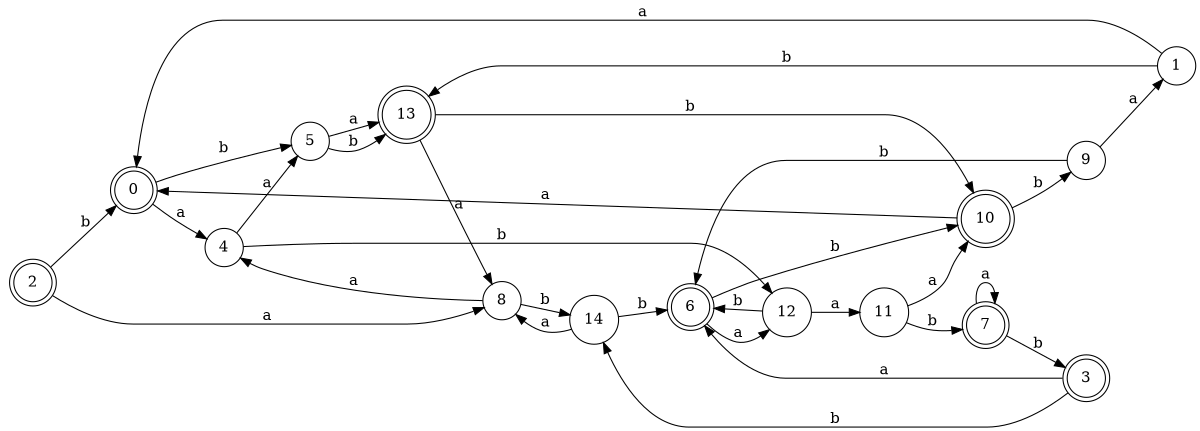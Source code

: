 digraph n12_5 {
__start0 [label="" shape="none"];

rankdir=LR;
size="8,5";

s0 [style="rounded,filled", color="black", fillcolor="white" shape="doublecircle", label="0"];
s1 [style="filled", color="black", fillcolor="white" shape="circle", label="1"];
s2 [style="rounded,filled", color="black", fillcolor="white" shape="doublecircle", label="2"];
s3 [style="rounded,filled", color="black", fillcolor="white" shape="doublecircle", label="3"];
s4 [style="filled", color="black", fillcolor="white" shape="circle", label="4"];
s5 [style="filled", color="black", fillcolor="white" shape="circle", label="5"];
s6 [style="rounded,filled", color="black", fillcolor="white" shape="doublecircle", label="6"];
s7 [style="rounded,filled", color="black", fillcolor="white" shape="doublecircle", label="7"];
s8 [style="filled", color="black", fillcolor="white" shape="circle", label="8"];
s9 [style="filled", color="black", fillcolor="white" shape="circle", label="9"];
s10 [style="rounded,filled", color="black", fillcolor="white" shape="doublecircle", label="10"];
s11 [style="filled", color="black", fillcolor="white" shape="circle", label="11"];
s12 [style="filled", color="black", fillcolor="white" shape="circle", label="12"];
s13 [style="rounded,filled", color="black", fillcolor="white" shape="doublecircle", label="13"];
s14 [style="filled", color="black", fillcolor="white" shape="circle", label="14"];
s0 -> s4 [label="a"];
s0 -> s5 [label="b"];
s1 -> s0 [label="a"];
s1 -> s13 [label="b"];
s2 -> s8 [label="a"];
s2 -> s0 [label="b"];
s3 -> s6 [label="a"];
s3 -> s14 [label="b"];
s4 -> s5 [label="a"];
s4 -> s12 [label="b"];
s5 -> s13 [label="a"];
s5 -> s13 [label="b"];
s6 -> s12 [label="a"];
s6 -> s10 [label="b"];
s7 -> s7 [label="a"];
s7 -> s3 [label="b"];
s8 -> s4 [label="a"];
s8 -> s14 [label="b"];
s9 -> s1 [label="a"];
s9 -> s6 [label="b"];
s10 -> s0 [label="a"];
s10 -> s9 [label="b"];
s11 -> s10 [label="a"];
s11 -> s7 [label="b"];
s12 -> s11 [label="a"];
s12 -> s6 [label="b"];
s13 -> s8 [label="a"];
s13 -> s10 [label="b"];
s14 -> s8 [label="a"];
s14 -> s6 [label="b"];

}